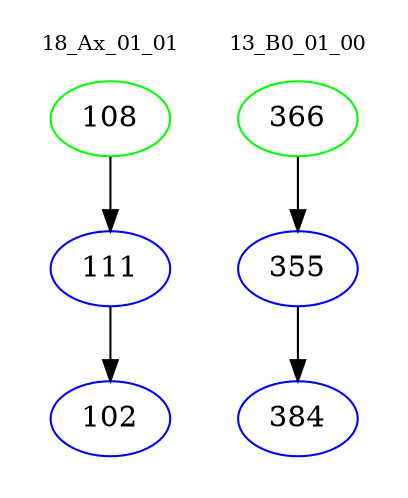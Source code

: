 digraph{
subgraph cluster_0 {
color = white
label = "18_Ax_01_01";
fontsize=10;
T0_108 [label="108", color="green"]
T0_108 -> T0_111 [color="black"]
T0_111 [label="111", color="blue"]
T0_111 -> T0_102 [color="black"]
T0_102 [label="102", color="blue"]
}
subgraph cluster_1 {
color = white
label = "13_B0_01_00";
fontsize=10;
T1_366 [label="366", color="green"]
T1_366 -> T1_355 [color="black"]
T1_355 [label="355", color="blue"]
T1_355 -> T1_384 [color="black"]
T1_384 [label="384", color="blue"]
}
}
